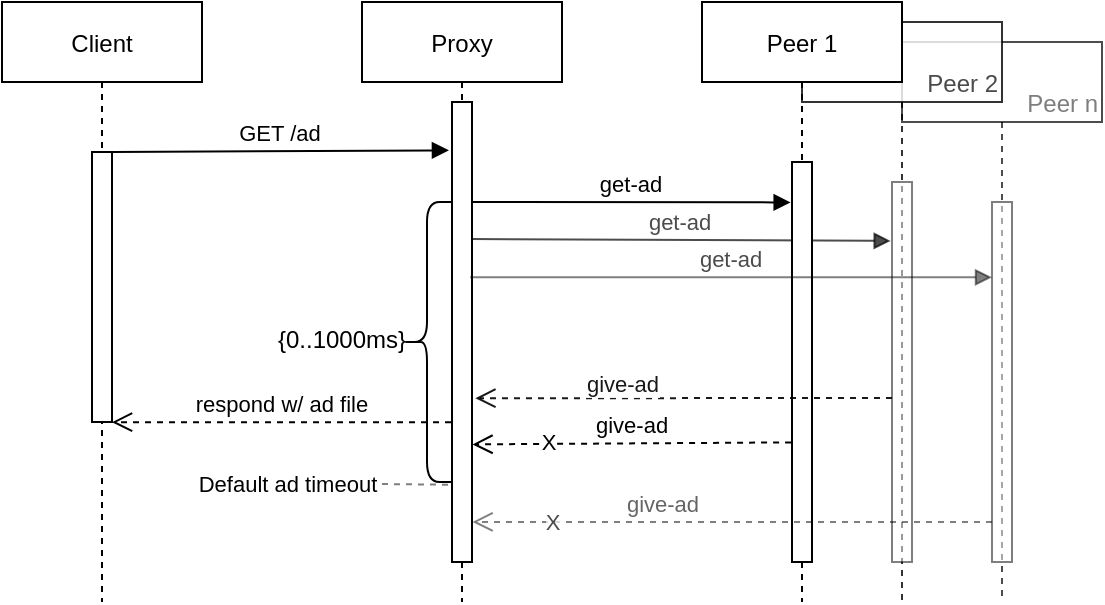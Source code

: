 <mxfile>
    <diagram id="kgpKYQtTHZ0yAKxKKP6v" name="Page-1">
        <mxGraphModel dx="1069" dy="539" grid="1" gridSize="10" guides="1" tooltips="1" connect="1" arrows="1" fold="1" page="1" pageScale="1" pageWidth="850" pageHeight="1100" math="0" shadow="0">
            <root>
                <mxCell id="0"/>
                <mxCell id="1" parent="0"/>
                <mxCell id="13" value="get-ad" style="verticalAlign=bottom;endArrow=block;shadow=0;strokeWidth=1;opacity=70;exitX=0.905;exitY=0.298;exitDx=0;exitDy=0;exitPerimeter=0;textOpacity=70;entryX=-0.065;entryY=0.155;entryDx=0;entryDy=0;entryPerimeter=0;" edge="1" parent="1" source="3nuBFxr9cyL0pnOWT2aG-6" target="10">
                    <mxGeometry relative="1" as="geometry">
                        <mxPoint x="355" y="195.84" as="sourcePoint"/>
                        <mxPoint x="550" y="199" as="targetPoint"/>
                    </mxGeometry>
                </mxCell>
                <mxCell id="11" value="Peer n" style="shape=umlLifeline;perimeter=lifelinePerimeter;container=1;collapsible=0;recursiveResize=0;rounded=0;shadow=0;strokeWidth=1;opacity=70;align=right;textOpacity=50;verticalAlign=bottom;" vertex="1" parent="1">
                    <mxGeometry x="570" y="100" width="100" height="280" as="geometry"/>
                </mxCell>
                <mxCell id="12" value="" style="points=[];perimeter=orthogonalPerimeter;rounded=0;shadow=0;strokeWidth=1;opacity=50;" vertex="1" parent="11">
                    <mxGeometry x="45" y="80" width="10" height="180" as="geometry"/>
                </mxCell>
                <mxCell id="9" value="Peer 2" style="shape=umlLifeline;perimeter=lifelinePerimeter;container=1;collapsible=0;recursiveResize=0;rounded=0;shadow=0;strokeWidth=1;opacity=80;align=right;textOpacity=70;verticalAlign=bottom;" vertex="1" parent="1">
                    <mxGeometry x="520" y="90" width="100" height="290" as="geometry"/>
                </mxCell>
                <mxCell id="10" value="" style="points=[];perimeter=orthogonalPerimeter;rounded=0;shadow=0;strokeWidth=1;opacity=50;" vertex="1" parent="9">
                    <mxGeometry x="45" y="80" width="10" height="190" as="geometry"/>
                </mxCell>
                <mxCell id="3nuBFxr9cyL0pnOWT2aG-1" value="Client" style="shape=umlLifeline;perimeter=lifelinePerimeter;container=1;collapsible=0;recursiveResize=0;rounded=0;shadow=0;strokeWidth=1;" parent="1" vertex="1">
                    <mxGeometry x="120" y="80" width="100" height="300" as="geometry"/>
                </mxCell>
                <mxCell id="3nuBFxr9cyL0pnOWT2aG-2" value="" style="points=[];perimeter=orthogonalPerimeter;rounded=0;shadow=0;strokeWidth=1;" parent="3nuBFxr9cyL0pnOWT2aG-1" vertex="1">
                    <mxGeometry x="45" y="75" width="10" height="135" as="geometry"/>
                </mxCell>
                <mxCell id="3nuBFxr9cyL0pnOWT2aG-5" value="Proxy" style="shape=umlLifeline;perimeter=lifelinePerimeter;container=1;collapsible=0;recursiveResize=0;rounded=0;shadow=0;strokeWidth=1;" parent="1" vertex="1">
                    <mxGeometry x="300" y="80" width="100" height="300" as="geometry"/>
                </mxCell>
                <mxCell id="3nuBFxr9cyL0pnOWT2aG-6" value="" style="points=[];perimeter=orthogonalPerimeter;rounded=0;shadow=0;strokeWidth=1;" parent="3nuBFxr9cyL0pnOWT2aG-5" vertex="1">
                    <mxGeometry x="45" y="50" width="10" height="230" as="geometry"/>
                </mxCell>
                <mxCell id="2" value="get-ad" style="verticalAlign=bottom;endArrow=block;shadow=0;strokeWidth=1;entryX=-0.067;entryY=0.101;entryDx=0;entryDy=0;entryPerimeter=0;" parent="3nuBFxr9cyL0pnOWT2aG-5" target="DM9WYxIIClQ7wr1XLAzr-2" edge="1">
                    <mxGeometry relative="1" as="geometry">
                        <mxPoint x="55" y="100.0" as="sourcePoint"/>
                        <mxPoint x="210" y="100" as="targetPoint"/>
                    </mxGeometry>
                </mxCell>
                <mxCell id="19" value="" style="shape=curlyBracket;whiteSpace=wrap;html=1;rounded=1;labelPosition=left;verticalLabelPosition=middle;align=right;verticalAlign=middle;" vertex="1" parent="3nuBFxr9cyL0pnOWT2aG-5">
                    <mxGeometry x="20" y="100" width="25" height="140" as="geometry"/>
                </mxCell>
                <mxCell id="22" value="" style="endArrow=none;dashed=1;html=1;opacity=50;entryX=0.962;entryY=0.995;entryDx=0;entryDy=0;entryPerimeter=0;" edge="1" parent="3nuBFxr9cyL0pnOWT2aG-5">
                    <mxGeometry width="50" height="50" relative="1" as="geometry">
                        <mxPoint x="10" y="241" as="sourcePoint"/>
                        <mxPoint x="45.0" y="241.4" as="targetPoint"/>
                    </mxGeometry>
                </mxCell>
                <mxCell id="3nuBFxr9cyL0pnOWT2aG-7" value="respond w/ ad file" style="verticalAlign=bottom;endArrow=open;dashed=1;endSize=8;shadow=0;strokeWidth=1;exitX=-0.049;exitY=0.783;exitDx=0;exitDy=0;exitPerimeter=0;" parent="1" edge="1">
                    <mxGeometry x="-0.002" relative="1" as="geometry">
                        <mxPoint x="175" y="290.09" as="targetPoint"/>
                        <mxPoint x="344.51" y="290.09" as="sourcePoint"/>
                        <mxPoint as="offset"/>
                    </mxGeometry>
                </mxCell>
                <mxCell id="3nuBFxr9cyL0pnOWT2aG-8" value="GET /ad" style="verticalAlign=bottom;endArrow=block;shadow=0;strokeWidth=1;entryX=-0.153;entryY=0.105;entryDx=0;entryDy=0;entryPerimeter=0;" parent="1" source="3nuBFxr9cyL0pnOWT2aG-2" target="3nuBFxr9cyL0pnOWT2aG-6" edge="1">
                    <mxGeometry relative="1" as="geometry">
                        <mxPoint x="275" y="160" as="sourcePoint"/>
                        <mxPoint x="270" y="150" as="targetPoint"/>
                    </mxGeometry>
                </mxCell>
                <mxCell id="DM9WYxIIClQ7wr1XLAzr-1" value="Peer 1" style="shape=umlLifeline;perimeter=lifelinePerimeter;container=1;collapsible=0;recursiveResize=0;rounded=0;shadow=0;strokeWidth=1;" parent="1" vertex="1">
                    <mxGeometry x="470" y="80" width="100" height="300" as="geometry"/>
                </mxCell>
                <mxCell id="DM9WYxIIClQ7wr1XLAzr-2" value="" style="points=[];perimeter=orthogonalPerimeter;rounded=0;shadow=0;strokeWidth=1;" parent="DM9WYxIIClQ7wr1XLAzr-1" vertex="1">
                    <mxGeometry x="45" y="80" width="10" height="200" as="geometry"/>
                </mxCell>
                <mxCell id="15" value="give-ad" style="html=1;verticalAlign=bottom;endArrow=open;dashed=1;endSize=8;opacity=90;entryX=1.169;entryY=0.744;entryDx=0;entryDy=0;entryPerimeter=0;textOpacity=90;" edge="1" parent="DM9WYxIIClQ7wr1XLAzr-1">
                    <mxGeometry x="0.296" y="2" relative="1" as="geometry">
                        <mxPoint x="95" y="198" as="sourcePoint"/>
                        <mxPoint x="-113.31" y="198.12" as="targetPoint"/>
                        <mxPoint as="offset"/>
                    </mxGeometry>
                </mxCell>
                <mxCell id="6" value="give-ad" style="verticalAlign=bottom;endArrow=open;dashed=1;endSize=8;shadow=0;strokeWidth=1;entryX=1.026;entryY=0.653;entryDx=0;entryDy=0;entryPerimeter=0;exitX=-0.046;exitY=0.701;exitDx=0;exitDy=0;exitPerimeter=0;" parent="1" source="DM9WYxIIClQ7wr1XLAzr-2" edge="1">
                    <mxGeometry x="-0.004" relative="1" as="geometry">
                        <mxPoint x="355.26" y="301.19" as="targetPoint"/>
                        <mxPoint x="510" y="301" as="sourcePoint"/>
                        <mxPoint as="offset"/>
                    </mxGeometry>
                </mxCell>
                <mxCell id="31" value="X" style="edgeLabel;html=1;align=center;verticalAlign=middle;resizable=0;points=[];fontSize=11;" vertex="1" connectable="0" parent="6">
                    <mxGeometry x="0.526" y="-1" relative="1" as="geometry">
                        <mxPoint as="offset"/>
                    </mxGeometry>
                </mxCell>
                <mxCell id="14" value="get-ad" style="verticalAlign=bottom;endArrow=block;shadow=0;strokeWidth=1;opacity=50;textOpacity=70;exitX=0.905;exitY=0.368;exitDx=0;exitDy=0;exitPerimeter=0;" edge="1" parent="1" target="12">
                    <mxGeometry relative="1" as="geometry">
                        <mxPoint x="354.05" y="217.64" as="sourcePoint"/>
                        <mxPoint x="610" y="218" as="targetPoint"/>
                    </mxGeometry>
                </mxCell>
                <mxCell id="20" value="{0..1000ms}" style="text;html=1;strokeColor=none;fillColor=none;align=center;verticalAlign=middle;whiteSpace=wrap;rounded=0;opacity=70;" vertex="1" parent="1">
                    <mxGeometry x="260" y="234" width="60" height="30" as="geometry"/>
                </mxCell>
                <mxCell id="23" value="&lt;font style=&quot;font-size: 11px;&quot;&gt;Default ad timeout&lt;/font&gt;" style="text;html=1;strokeColor=none;fillColor=none;align=center;verticalAlign=middle;whiteSpace=wrap;rounded=0;opacity=70;" vertex="1" parent="1">
                    <mxGeometry x="213" y="306" width="100" height="30" as="geometry"/>
                </mxCell>
                <mxCell id="24" value="give-ad" style="html=1;verticalAlign=bottom;endArrow=open;dashed=1;endSize=8;opacity=50;entryX=1.028;entryY=0.913;entryDx=0;entryDy=0;entryPerimeter=0;textOpacity=60;exitX=0;exitY=0.889;exitDx=0;exitDy=0;exitPerimeter=0;" edge="1" parent="1" source="12" target="3nuBFxr9cyL0pnOWT2aG-6">
                    <mxGeometry x="0.271" relative="1" as="geometry">
                        <mxPoint x="610" y="340" as="sourcePoint"/>
                        <mxPoint x="360.0" y="340" as="targetPoint"/>
                        <mxPoint as="offset"/>
                    </mxGeometry>
                </mxCell>
                <mxCell id="28" value="X" style="edgeLabel;html=1;align=center;verticalAlign=middle;resizable=0;points=[];fontSize=11;textOpacity=70;" vertex="1" connectable="0" parent="24">
                    <mxGeometry x="0.693" relative="1" as="geometry">
                        <mxPoint as="offset"/>
                    </mxGeometry>
                </mxCell>
            </root>
        </mxGraphModel>
    </diagram>
</mxfile>